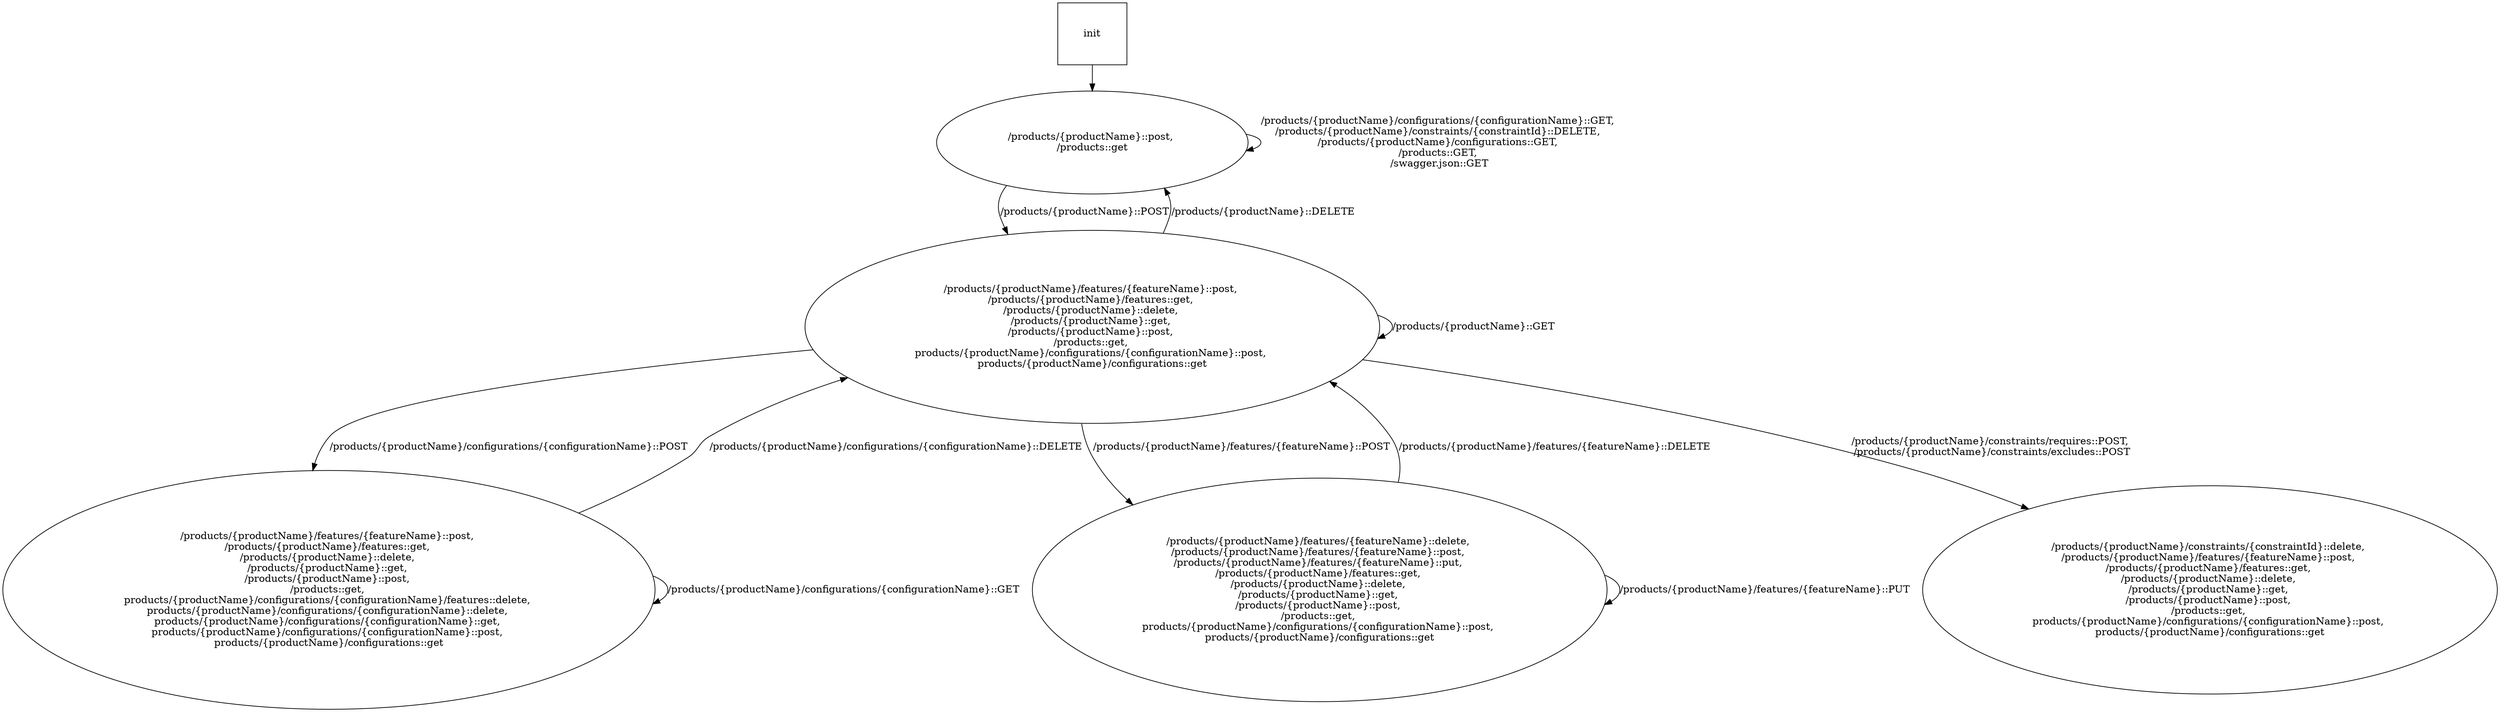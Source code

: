 digraph {
node [ margin=0.5 ]
init [shape=box]
init -> "/products/{productName}::post, \n/products::get"
"/products/{productName}::post, \n/products::get" -> "/products/{productName}/features/{featureName}::post, \n/products/{productName}/features::get, \n/products/{productName}::delete, \n/products/{productName}::get, \n/products/{productName}::post, \n/products::get, \nproducts/{productName}/configurations/{configurationName}::post, \nproducts/{productName}/configurations::get" [label="/products/{productName}::POST"]
"/products/{productName}::post, \n/products::get" -> "/products/{productName}::post, \n/products::get" [label="/products/{productName}/configurations/{configurationName}::GET, \n/products/{productName}/constraints/{constraintId}::DELETE, \n/products/{productName}/configurations::GET, \n/products::GET, \n/swagger.json::GET"]
"/products/{productName}/features/{featureName}::post, \n/products/{productName}/features::get, \n/products/{productName}::delete, \n/products/{productName}::get, \n/products/{productName}::post, \n/products::get, \nproducts/{productName}/configurations/{configurationName}::post, \nproducts/{productName}/configurations::get" -> "/products/{productName}/features/{featureName}::post, \n/products/{productName}/features::get, \n/products/{productName}::delete, \n/products/{productName}::get, \n/products/{productName}::post, \n/products::get, \nproducts/{productName}/configurations/{configurationName}/features::delete, \nproducts/{productName}/configurations/{configurationName}::delete, \nproducts/{productName}/configurations/{configurationName}::get, \nproducts/{productName}/configurations/{configurationName}::post, \nproducts/{productName}/configurations::get" [label="/products/{productName}/configurations/{configurationName}::POST"]
"/products/{productName}/features/{featureName}::post, \n/products/{productName}/features::get, \n/products/{productName}::delete, \n/products/{productName}::get, \n/products/{productName}::post, \n/products::get, \nproducts/{productName}/configurations/{configurationName}::post, \nproducts/{productName}/configurations::get" -> "/products/{productName}/features/{featureName}::delete, \n/products/{productName}/features/{featureName}::post, \n/products/{productName}/features/{featureName}::put, \n/products/{productName}/features::get, \n/products/{productName}::delete, \n/products/{productName}::get, \n/products/{productName}::post, \n/products::get, \nproducts/{productName}/configurations/{configurationName}::post, \nproducts/{productName}/configurations::get" [label="/products/{productName}/features/{featureName}::POST"]
"/products/{productName}/features/{featureName}::post, \n/products/{productName}/features::get, \n/products/{productName}::delete, \n/products/{productName}::get, \n/products/{productName}::post, \n/products::get, \nproducts/{productName}/configurations/{configurationName}::post, \nproducts/{productName}/configurations::get" -> "/products/{productName}/constraints/{constraintId}::delete, \n/products/{productName}/features/{featureName}::post, \n/products/{productName}/features::get, \n/products/{productName}::delete, \n/products/{productName}::get, \n/products/{productName}::post, \n/products::get, \nproducts/{productName}/configurations/{configurationName}::post, \nproducts/{productName}/configurations::get" [label="/products/{productName}/constraints/requires::POST, \n/products/{productName}/constraints/excludes::POST"]
"/products/{productName}/features/{featureName}::post, \n/products/{productName}/features::get, \n/products/{productName}::delete, \n/products/{productName}::get, \n/products/{productName}::post, \n/products::get, \nproducts/{productName}/configurations/{configurationName}::post, \nproducts/{productName}/configurations::get" -> "/products/{productName}/features/{featureName}::post, \n/products/{productName}/features::get, \n/products/{productName}::delete, \n/products/{productName}::get, \n/products/{productName}::post, \n/products::get, \nproducts/{productName}/configurations/{configurationName}::post, \nproducts/{productName}/configurations::get" [label="/products/{productName}::GET"]
"/products/{productName}/features/{featureName}::post, \n/products/{productName}/features::get, \n/products/{productName}::delete, \n/products/{productName}::get, \n/products/{productName}::post, \n/products::get, \nproducts/{productName}/configurations/{configurationName}::post, \nproducts/{productName}/configurations::get" -> "/products/{productName}::post, \n/products::get" [label="/products/{productName}::DELETE"]
"/products/{productName}/features/{featureName}::post, \n/products/{productName}/features::get, \n/products/{productName}::delete, \n/products/{productName}::get, \n/products/{productName}::post, \n/products::get, \nproducts/{productName}/configurations/{configurationName}/features::delete, \nproducts/{productName}/configurations/{configurationName}::delete, \nproducts/{productName}/configurations/{configurationName}::get, \nproducts/{productName}/configurations/{configurationName}::post, \nproducts/{productName}/configurations::get" -> "/products/{productName}/features/{featureName}::post, \n/products/{productName}/features::get, \n/products/{productName}::delete, \n/products/{productName}::get, \n/products/{productName}::post, \n/products::get, \nproducts/{productName}/configurations/{configurationName}::post, \nproducts/{productName}/configurations::get" [label="/products/{productName}/configurations/{configurationName}::DELETE"]
"/products/{productName}/features/{featureName}::post, \n/products/{productName}/features::get, \n/products/{productName}::delete, \n/products/{productName}::get, \n/products/{productName}::post, \n/products::get, \nproducts/{productName}/configurations/{configurationName}/features::delete, \nproducts/{productName}/configurations/{configurationName}::delete, \nproducts/{productName}/configurations/{configurationName}::get, \nproducts/{productName}/configurations/{configurationName}::post, \nproducts/{productName}/configurations::get" -> "/products/{productName}/features/{featureName}::post, \n/products/{productName}/features::get, \n/products/{productName}::delete, \n/products/{productName}::get, \n/products/{productName}::post, \n/products::get, \nproducts/{productName}/configurations/{configurationName}/features::delete, \nproducts/{productName}/configurations/{configurationName}::delete, \nproducts/{productName}/configurations/{configurationName}::get, \nproducts/{productName}/configurations/{configurationName}::post, \nproducts/{productName}/configurations::get" [label="/products/{productName}/configurations/{configurationName}::GET"]
"/products/{productName}/features/{featureName}::delete, \n/products/{productName}/features/{featureName}::post, \n/products/{productName}/features/{featureName}::put, \n/products/{productName}/features::get, \n/products/{productName}::delete, \n/products/{productName}::get, \n/products/{productName}::post, \n/products::get, \nproducts/{productName}/configurations/{configurationName}::post, \nproducts/{productName}/configurations::get" -> "/products/{productName}/features/{featureName}::post, \n/products/{productName}/features::get, \n/products/{productName}::delete, \n/products/{productName}::get, \n/products/{productName}::post, \n/products::get, \nproducts/{productName}/configurations/{configurationName}::post, \nproducts/{productName}/configurations::get" [label="/products/{productName}/features/{featureName}::DELETE"]
"/products/{productName}/features/{featureName}::delete, \n/products/{productName}/features/{featureName}::post, \n/products/{productName}/features/{featureName}::put, \n/products/{productName}/features::get, \n/products/{productName}::delete, \n/products/{productName}::get, \n/products/{productName}::post, \n/products::get, \nproducts/{productName}/configurations/{configurationName}::post, \nproducts/{productName}/configurations::get" -> "/products/{productName}/features/{featureName}::delete, \n/products/{productName}/features/{featureName}::post, \n/products/{productName}/features/{featureName}::put, \n/products/{productName}/features::get, \n/products/{productName}::delete, \n/products/{productName}::get, \n/products/{productName}::post, \n/products::get, \nproducts/{productName}/configurations/{configurationName}::post, \nproducts/{productName}/configurations::get" [label="/products/{productName}/features/{featureName}::PUT"]
}